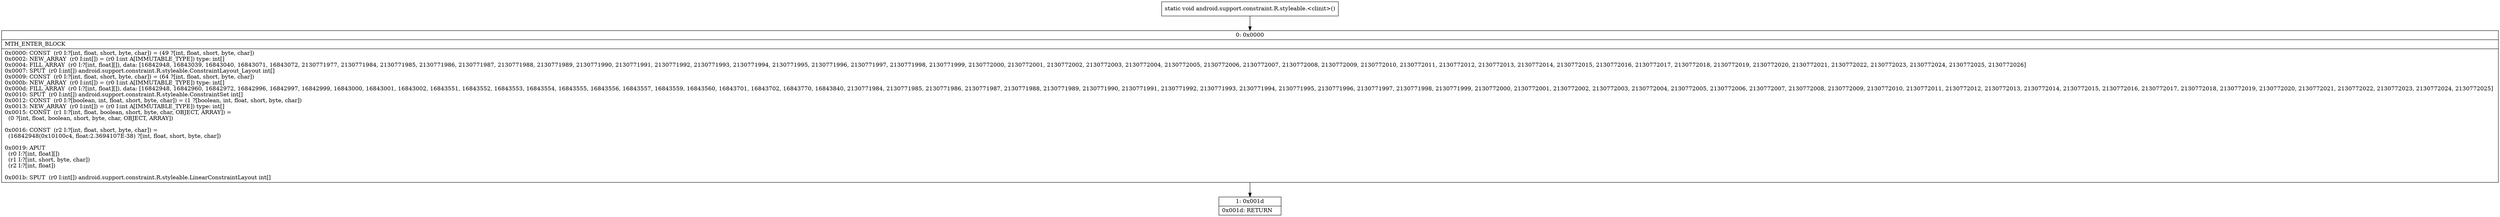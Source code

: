digraph "CFG forandroid.support.constraint.R.styleable.\<clinit\>()V" {
Node_0 [shape=record,label="{0\:\ 0x0000|MTH_ENTER_BLOCK\l|0x0000: CONST  (r0 I:?[int, float, short, byte, char]) = (49 ?[int, float, short, byte, char]) \l0x0002: NEW_ARRAY  (r0 I:int[]) = (r0 I:int A[IMMUTABLE_TYPE]) type: int[] \l0x0004: FILL_ARRAY  (r0 I:?[int, float][]), data: [16842948, 16843039, 16843040, 16843071, 16843072, 2130771977, 2130771984, 2130771985, 2130771986, 2130771987, 2130771988, 2130771989, 2130771990, 2130771991, 2130771992, 2130771993, 2130771994, 2130771995, 2130771996, 2130771997, 2130771998, 2130771999, 2130772000, 2130772001, 2130772002, 2130772003, 2130772004, 2130772005, 2130772006, 2130772007, 2130772008, 2130772009, 2130772010, 2130772011, 2130772012, 2130772013, 2130772014, 2130772015, 2130772016, 2130772017, 2130772018, 2130772019, 2130772020, 2130772021, 2130772022, 2130772023, 2130772024, 2130772025, 2130772026] \l0x0007: SPUT  (r0 I:int[]) android.support.constraint.R.styleable.ConstraintLayout_Layout int[] \l0x0009: CONST  (r0 I:?[int, float, short, byte, char]) = (64 ?[int, float, short, byte, char]) \l0x000b: NEW_ARRAY  (r0 I:int[]) = (r0 I:int A[IMMUTABLE_TYPE]) type: int[] \l0x000d: FILL_ARRAY  (r0 I:?[int, float][]), data: [16842948, 16842960, 16842972, 16842996, 16842997, 16842999, 16843000, 16843001, 16843002, 16843551, 16843552, 16843553, 16843554, 16843555, 16843556, 16843557, 16843559, 16843560, 16843701, 16843702, 16843770, 16843840, 2130771984, 2130771985, 2130771986, 2130771987, 2130771988, 2130771989, 2130771990, 2130771991, 2130771992, 2130771993, 2130771994, 2130771995, 2130771996, 2130771997, 2130771998, 2130771999, 2130772000, 2130772001, 2130772002, 2130772003, 2130772004, 2130772005, 2130772006, 2130772007, 2130772008, 2130772009, 2130772010, 2130772011, 2130772012, 2130772013, 2130772014, 2130772015, 2130772016, 2130772017, 2130772018, 2130772019, 2130772020, 2130772021, 2130772022, 2130772023, 2130772024, 2130772025] \l0x0010: SPUT  (r0 I:int[]) android.support.constraint.R.styleable.ConstraintSet int[] \l0x0012: CONST  (r0 I:?[boolean, int, float, short, byte, char]) = (1 ?[boolean, int, float, short, byte, char]) \l0x0013: NEW_ARRAY  (r0 I:int[]) = (r0 I:int A[IMMUTABLE_TYPE]) type: int[] \l0x0015: CONST  (r1 I:?[int, float, boolean, short, byte, char, OBJECT, ARRAY]) = \l  (0 ?[int, float, boolean, short, byte, char, OBJECT, ARRAY])\l \l0x0016: CONST  (r2 I:?[int, float, short, byte, char]) = \l  (16842948(0x10100c4, float:2.3694107E\-38) ?[int, float, short, byte, char])\l \l0x0019: APUT  \l  (r0 I:?[int, float][])\l  (r1 I:?[int, short, byte, char])\l  (r2 I:?[int, float])\l \l0x001b: SPUT  (r0 I:int[]) android.support.constraint.R.styleable.LinearConstraintLayout int[] \l}"];
Node_1 [shape=record,label="{1\:\ 0x001d|0x001d: RETURN   \l}"];
MethodNode[shape=record,label="{static void android.support.constraint.R.styleable.\<clinit\>() }"];
MethodNode -> Node_0;
Node_0 -> Node_1;
}

